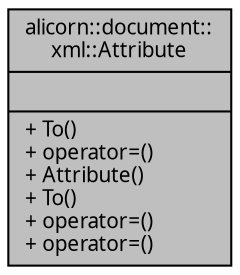 digraph "alicorn::document::xml::Attribute"
{
 // INTERACTIVE_SVG=YES
  edge [fontname="Verdana",fontsize="10",labelfontname="Verdana",labelfontsize="10"];
  node [fontname="Verdana",fontsize="10",shape=record];
  Node1 [label="{alicorn::document::\lxml::Attribute\n||+ To()\l+ operator=()\l+ Attribute()\l+ To()\l+ operator=()\l+ operator=()\l}",height=0.2,width=0.4,color="black", fillcolor="grey75", style="filled", fontcolor="black"];
}
